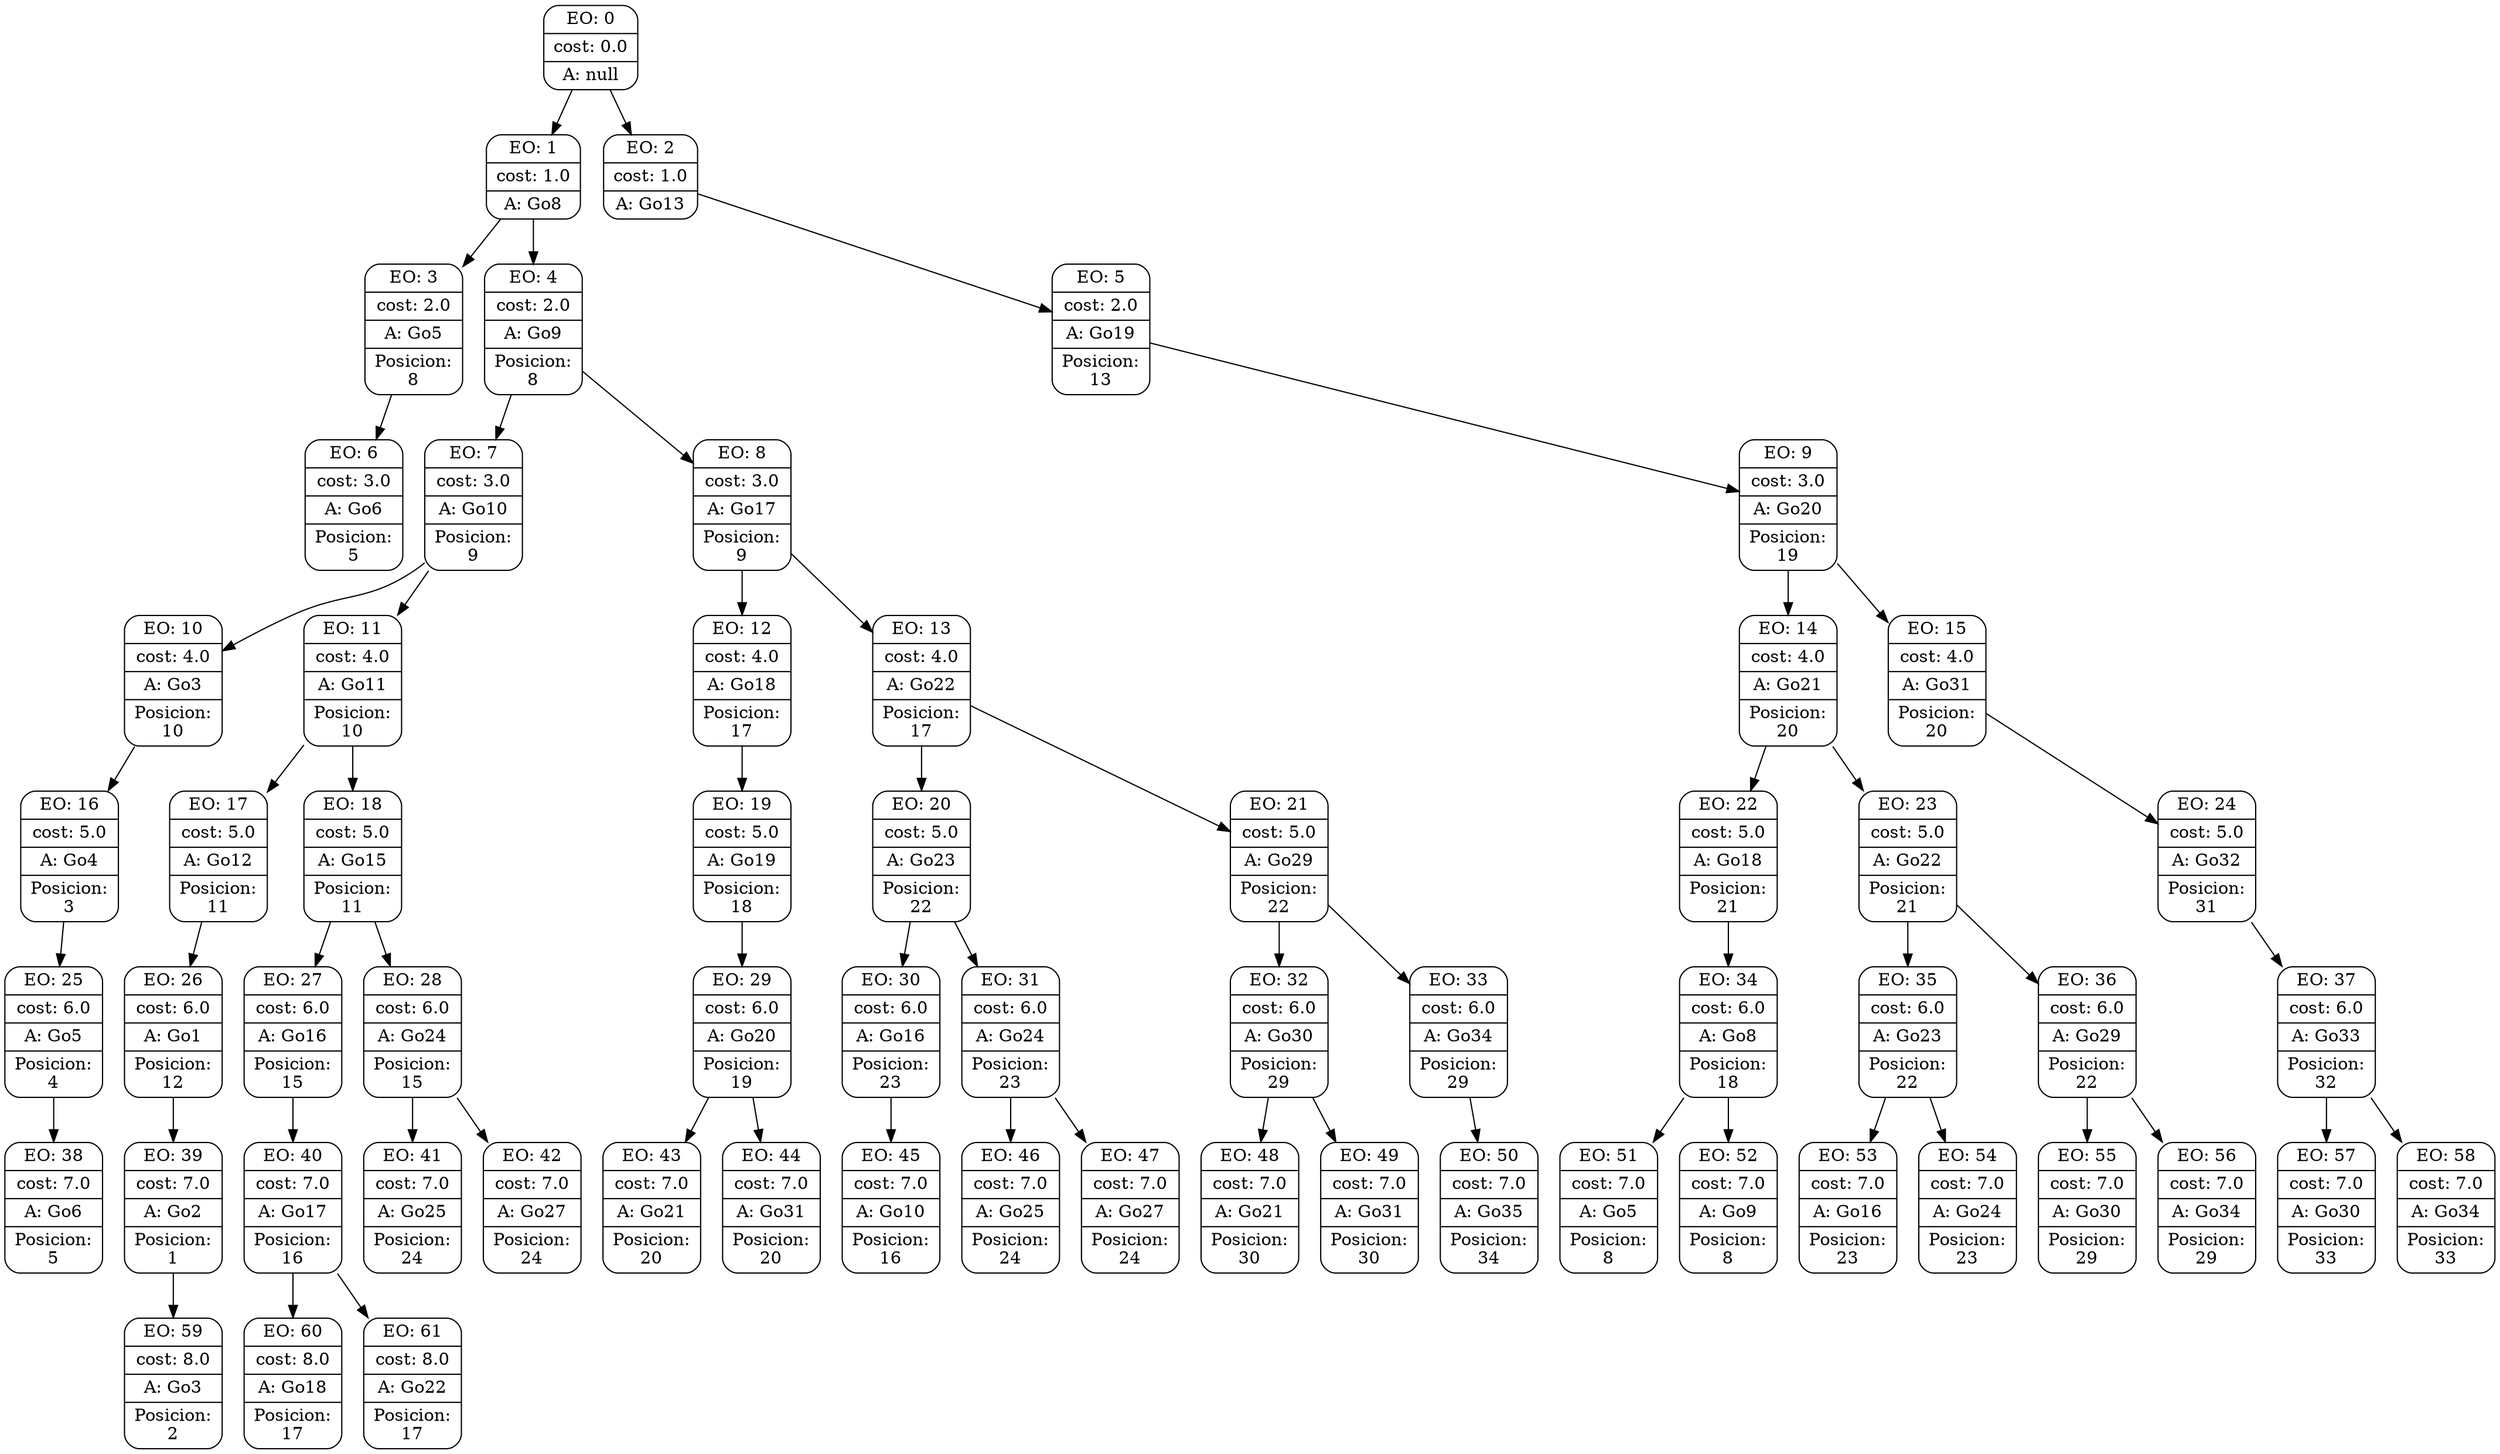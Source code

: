 digraph g {
node [shape = Mrecord];
nodo0[label="{EO: 0|cost: 0.0|A: null}"]
nodo1[label="{EO: 1|cost: 1.0|A: Go8}"]
nodo3[label="{EO: 3|cost: 2.0|A: Go5|Posicion:\n8}"]
nodo6[label="{EO: 6|cost: 3.0|A: Go6|Posicion:\n5}"]

nodo3 -> nodo6;

nodo1 -> nodo3;
nodo4[label="{EO: 4|cost: 2.0|A: Go9|Posicion:\n8}"]
nodo7[label="{EO: 7|cost: 3.0|A: Go10|Posicion:\n9}"]
nodo10[label="{EO: 10|cost: 4.0|A: Go3|Posicion:\n10}"]
nodo16[label="{EO: 16|cost: 5.0|A: Go4|Posicion:\n3}"]
nodo25[label="{EO: 25|cost: 6.0|A: Go5|Posicion:\n4}"]
nodo38[label="{EO: 38|cost: 7.0|A: Go6|Posicion:\n5}"]

nodo25 -> nodo38;

nodo16 -> nodo25;

nodo10 -> nodo16;

nodo7 -> nodo10;
nodo11[label="{EO: 11|cost: 4.0|A: Go11|Posicion:\n10}"]
nodo17[label="{EO: 17|cost: 5.0|A: Go12|Posicion:\n11}"]
nodo26[label="{EO: 26|cost: 6.0|A: Go1|Posicion:\n12}"]
nodo39[label="{EO: 39|cost: 7.0|A: Go2|Posicion:\n1}"]
nodo59[label="{EO: 59|cost: 8.0|A: Go3|Posicion:\n2}"]

nodo39 -> nodo59;

nodo26 -> nodo39;

nodo17 -> nodo26;

nodo11 -> nodo17;
nodo18[label="{EO: 18|cost: 5.0|A: Go15|Posicion:\n11}"]
nodo27[label="{EO: 27|cost: 6.0|A: Go16|Posicion:\n15}"]
nodo40[label="{EO: 40|cost: 7.0|A: Go17|Posicion:\n16}"]
nodo60[label="{EO: 60|cost: 8.0|A: Go18|Posicion:\n17}"]

nodo40 -> nodo60;
nodo61[label="{EO: 61|cost: 8.0|A: Go22|Posicion:\n17}"]

nodo40 -> nodo61;

nodo27 -> nodo40;

nodo18 -> nodo27;
nodo28[label="{EO: 28|cost: 6.0|A: Go24|Posicion:\n15}"]
nodo41[label="{EO: 41|cost: 7.0|A: Go25|Posicion:\n24}"]

nodo28 -> nodo41;
nodo42[label="{EO: 42|cost: 7.0|A: Go27|Posicion:\n24}"]

nodo28 -> nodo42;

nodo18 -> nodo28;

nodo11 -> nodo18;

nodo7 -> nodo11;

nodo4 -> nodo7;
nodo8[label="{EO: 8|cost: 3.0|A: Go17|Posicion:\n9}"]
nodo12[label="{EO: 12|cost: 4.0|A: Go18|Posicion:\n17}"]
nodo19[label="{EO: 19|cost: 5.0|A: Go19|Posicion:\n18}"]
nodo29[label="{EO: 29|cost: 6.0|A: Go20|Posicion:\n19}"]
nodo43[label="{EO: 43|cost: 7.0|A: Go21|Posicion:\n20}"]

nodo29 -> nodo43;
nodo44[label="{EO: 44|cost: 7.0|A: Go31|Posicion:\n20}"]

nodo29 -> nodo44;

nodo19 -> nodo29;

nodo12 -> nodo19;

nodo8 -> nodo12;
nodo13[label="{EO: 13|cost: 4.0|A: Go22|Posicion:\n17}"]
nodo20[label="{EO: 20|cost: 5.0|A: Go23|Posicion:\n22}"]
nodo30[label="{EO: 30|cost: 6.0|A: Go16|Posicion:\n23}"]
nodo45[label="{EO: 45|cost: 7.0|A: Go10|Posicion:\n16}"]

nodo30 -> nodo45;

nodo20 -> nodo30;
nodo31[label="{EO: 31|cost: 6.0|A: Go24|Posicion:\n23}"]
nodo46[label="{EO: 46|cost: 7.0|A: Go25|Posicion:\n24}"]

nodo31 -> nodo46;
nodo47[label="{EO: 47|cost: 7.0|A: Go27|Posicion:\n24}"]

nodo31 -> nodo47;

nodo20 -> nodo31;

nodo13 -> nodo20;
nodo21[label="{EO: 21|cost: 5.0|A: Go29|Posicion:\n22}"]
nodo32[label="{EO: 32|cost: 6.0|A: Go30|Posicion:\n29}"]
nodo48[label="{EO: 48|cost: 7.0|A: Go21|Posicion:\n30}"]

nodo32 -> nodo48;
nodo49[label="{EO: 49|cost: 7.0|A: Go31|Posicion:\n30}"]

nodo32 -> nodo49;

nodo21 -> nodo32;
nodo33[label="{EO: 33|cost: 6.0|A: Go34|Posicion:\n29}"]
nodo50[label="{EO: 50|cost: 7.0|A: Go35|Posicion:\n34}"]

nodo33 -> nodo50;

nodo21 -> nodo33;

nodo13 -> nodo21;

nodo8 -> nodo13;

nodo4 -> nodo8;

nodo1 -> nodo4;

nodo0 -> nodo1;
nodo2[label="{EO: 2|cost: 1.0|A: Go13}"]
nodo5[label="{EO: 5|cost: 2.0|A: Go19|Posicion:\n13}"]
nodo9[label="{EO: 9|cost: 3.0|A: Go20|Posicion:\n19}"]
nodo14[label="{EO: 14|cost: 4.0|A: Go21|Posicion:\n20}"]
nodo22[label="{EO: 22|cost: 5.0|A: Go18|Posicion:\n21}"]
nodo34[label="{EO: 34|cost: 6.0|A: Go8|Posicion:\n18}"]
nodo51[label="{EO: 51|cost: 7.0|A: Go5|Posicion:\n8}"]

nodo34 -> nodo51;
nodo52[label="{EO: 52|cost: 7.0|A: Go9|Posicion:\n8}"]

nodo34 -> nodo52;

nodo22 -> nodo34;

nodo14 -> nodo22;
nodo23[label="{EO: 23|cost: 5.0|A: Go22|Posicion:\n21}"]
nodo35[label="{EO: 35|cost: 6.0|A: Go23|Posicion:\n22}"]
nodo53[label="{EO: 53|cost: 7.0|A: Go16|Posicion:\n23}"]

nodo35 -> nodo53;
nodo54[label="{EO: 54|cost: 7.0|A: Go24|Posicion:\n23}"]

nodo35 -> nodo54;

nodo23 -> nodo35;
nodo36[label="{EO: 36|cost: 6.0|A: Go29|Posicion:\n22}"]
nodo55[label="{EO: 55|cost: 7.0|A: Go30|Posicion:\n29}"]

nodo36 -> nodo55;
nodo56[label="{EO: 56|cost: 7.0|A: Go34|Posicion:\n29}"]

nodo36 -> nodo56;

nodo23 -> nodo36;

nodo14 -> nodo23;

nodo9 -> nodo14;
nodo15[label="{EO: 15|cost: 4.0|A: Go31|Posicion:\n20}"]
nodo24[label="{EO: 24|cost: 5.0|A: Go32|Posicion:\n31}"]
nodo37[label="{EO: 37|cost: 6.0|A: Go33|Posicion:\n32}"]
nodo57[label="{EO: 57|cost: 7.0|A: Go30|Posicion:\n33}"]

nodo37 -> nodo57;
nodo58[label="{EO: 58|cost: 7.0|A: Go34|Posicion:\n33}"]

nodo37 -> nodo58;

nodo24 -> nodo37;

nodo15 -> nodo24;

nodo9 -> nodo15;

nodo5 -> nodo9;

nodo2 -> nodo5;

nodo0 -> nodo2;


}